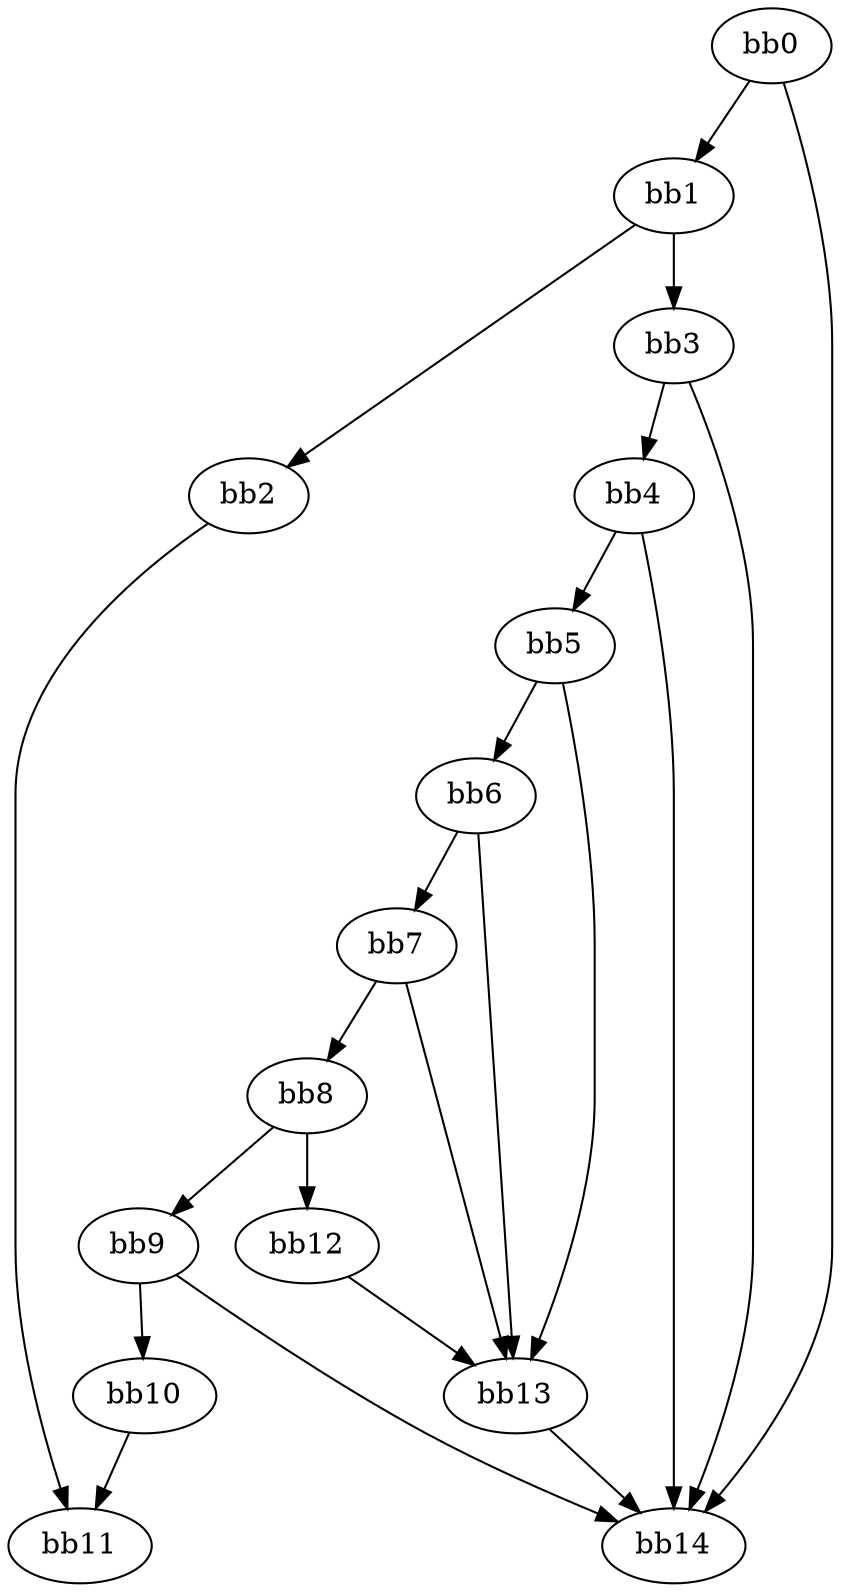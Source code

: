 digraph {
    0 [ label = "bb0\l" ]
    1 [ label = "bb1\l" ]
    2 [ label = "bb2\l" ]
    3 [ label = "bb3\l" ]
    4 [ label = "bb4\l" ]
    5 [ label = "bb5\l" ]
    6 [ label = "bb6\l" ]
    7 [ label = "bb7\l" ]
    8 [ label = "bb8\l" ]
    9 [ label = "bb9\l" ]
    10 [ label = "bb10\l" ]
    11 [ label = "bb11\l" ]
    12 [ label = "bb12\l" ]
    13 [ label = "bb13\l" ]
    14 [ label = "bb14\l" ]
    0 -> 1 [ ]
    0 -> 14 [ ]
    1 -> 2 [ ]
    1 -> 3 [ ]
    2 -> 11 [ ]
    3 -> 4 [ ]
    3 -> 14 [ ]
    4 -> 5 [ ]
    4 -> 14 [ ]
    5 -> 6 [ ]
    5 -> 13 [ ]
    6 -> 7 [ ]
    6 -> 13 [ ]
    7 -> 8 [ ]
    7 -> 13 [ ]
    8 -> 9 [ ]
    8 -> 12 [ ]
    9 -> 10 [ ]
    9 -> 14 [ ]
    10 -> 11 [ ]
    12 -> 13 [ ]
    13 -> 14 [ ]
}

